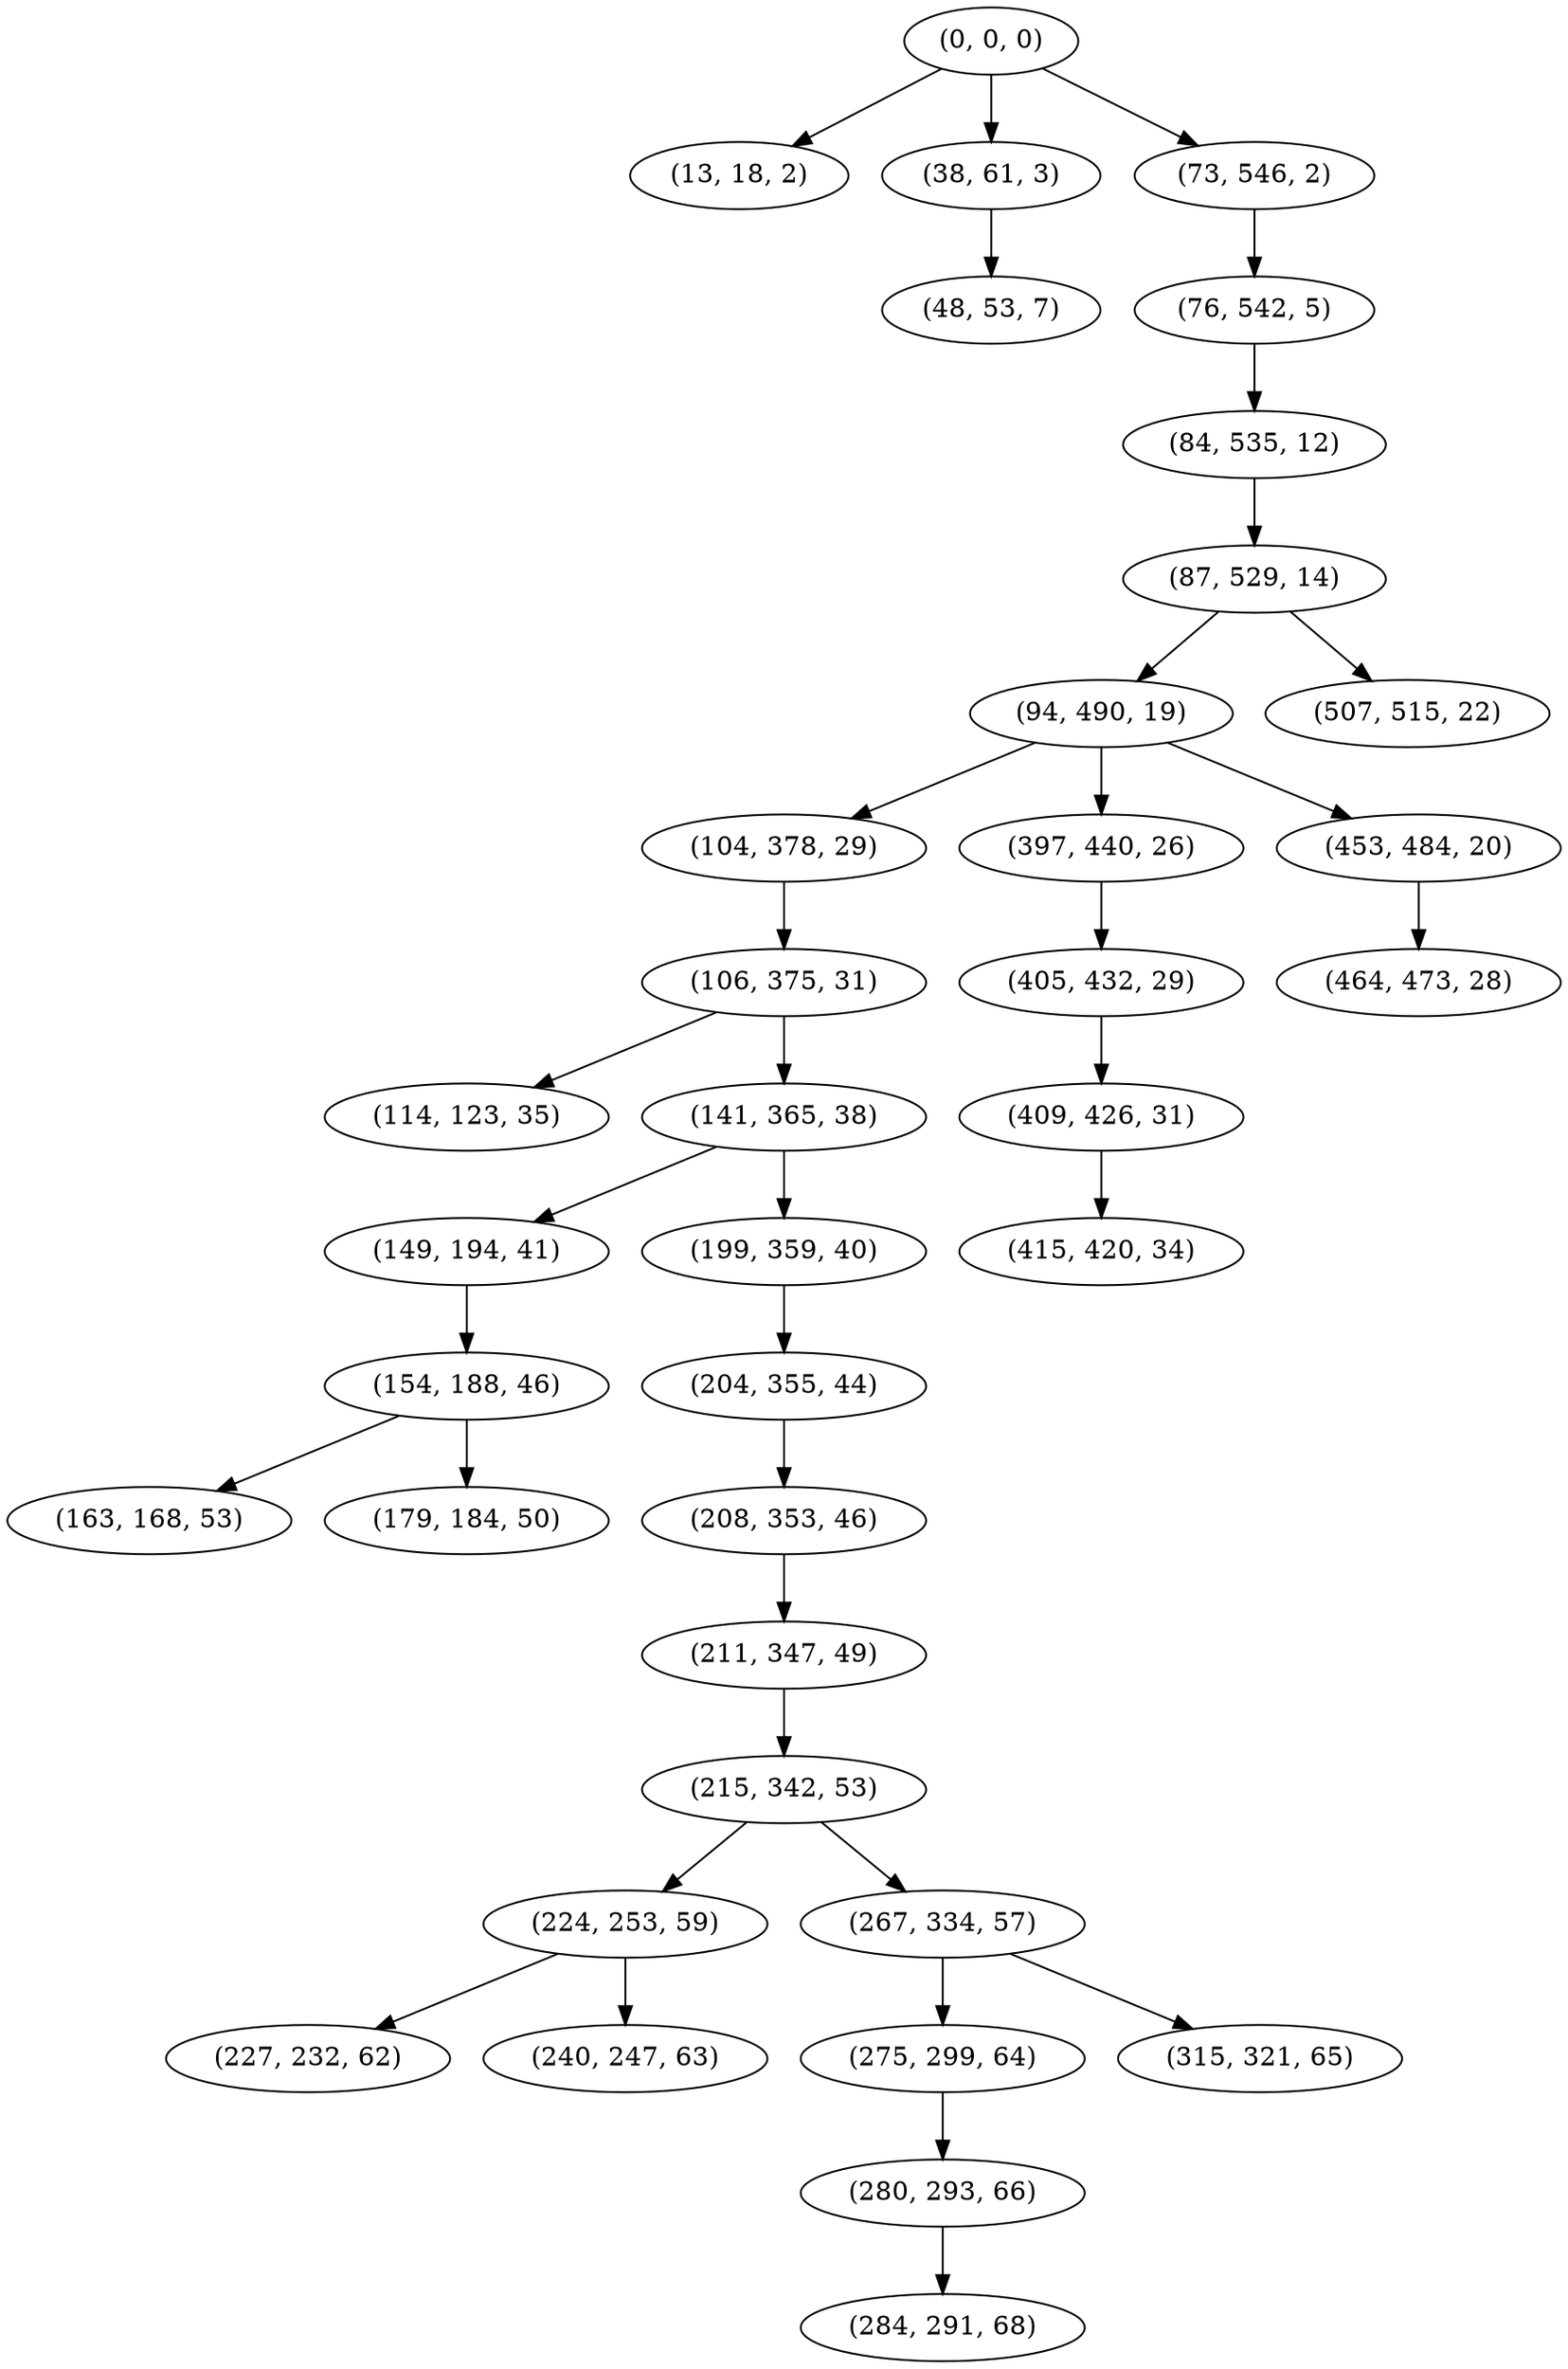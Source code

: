 digraph tree {
    "(0, 0, 0)";
    "(13, 18, 2)";
    "(38, 61, 3)";
    "(48, 53, 7)";
    "(73, 546, 2)";
    "(76, 542, 5)";
    "(84, 535, 12)";
    "(87, 529, 14)";
    "(94, 490, 19)";
    "(104, 378, 29)";
    "(106, 375, 31)";
    "(114, 123, 35)";
    "(141, 365, 38)";
    "(149, 194, 41)";
    "(154, 188, 46)";
    "(163, 168, 53)";
    "(179, 184, 50)";
    "(199, 359, 40)";
    "(204, 355, 44)";
    "(208, 353, 46)";
    "(211, 347, 49)";
    "(215, 342, 53)";
    "(224, 253, 59)";
    "(227, 232, 62)";
    "(240, 247, 63)";
    "(267, 334, 57)";
    "(275, 299, 64)";
    "(280, 293, 66)";
    "(284, 291, 68)";
    "(315, 321, 65)";
    "(397, 440, 26)";
    "(405, 432, 29)";
    "(409, 426, 31)";
    "(415, 420, 34)";
    "(453, 484, 20)";
    "(464, 473, 28)";
    "(507, 515, 22)";
    "(0, 0, 0)" -> "(13, 18, 2)";
    "(0, 0, 0)" -> "(38, 61, 3)";
    "(0, 0, 0)" -> "(73, 546, 2)";
    "(38, 61, 3)" -> "(48, 53, 7)";
    "(73, 546, 2)" -> "(76, 542, 5)";
    "(76, 542, 5)" -> "(84, 535, 12)";
    "(84, 535, 12)" -> "(87, 529, 14)";
    "(87, 529, 14)" -> "(94, 490, 19)";
    "(87, 529, 14)" -> "(507, 515, 22)";
    "(94, 490, 19)" -> "(104, 378, 29)";
    "(94, 490, 19)" -> "(397, 440, 26)";
    "(94, 490, 19)" -> "(453, 484, 20)";
    "(104, 378, 29)" -> "(106, 375, 31)";
    "(106, 375, 31)" -> "(114, 123, 35)";
    "(106, 375, 31)" -> "(141, 365, 38)";
    "(141, 365, 38)" -> "(149, 194, 41)";
    "(141, 365, 38)" -> "(199, 359, 40)";
    "(149, 194, 41)" -> "(154, 188, 46)";
    "(154, 188, 46)" -> "(163, 168, 53)";
    "(154, 188, 46)" -> "(179, 184, 50)";
    "(199, 359, 40)" -> "(204, 355, 44)";
    "(204, 355, 44)" -> "(208, 353, 46)";
    "(208, 353, 46)" -> "(211, 347, 49)";
    "(211, 347, 49)" -> "(215, 342, 53)";
    "(215, 342, 53)" -> "(224, 253, 59)";
    "(215, 342, 53)" -> "(267, 334, 57)";
    "(224, 253, 59)" -> "(227, 232, 62)";
    "(224, 253, 59)" -> "(240, 247, 63)";
    "(267, 334, 57)" -> "(275, 299, 64)";
    "(267, 334, 57)" -> "(315, 321, 65)";
    "(275, 299, 64)" -> "(280, 293, 66)";
    "(280, 293, 66)" -> "(284, 291, 68)";
    "(397, 440, 26)" -> "(405, 432, 29)";
    "(405, 432, 29)" -> "(409, 426, 31)";
    "(409, 426, 31)" -> "(415, 420, 34)";
    "(453, 484, 20)" -> "(464, 473, 28)";
}
